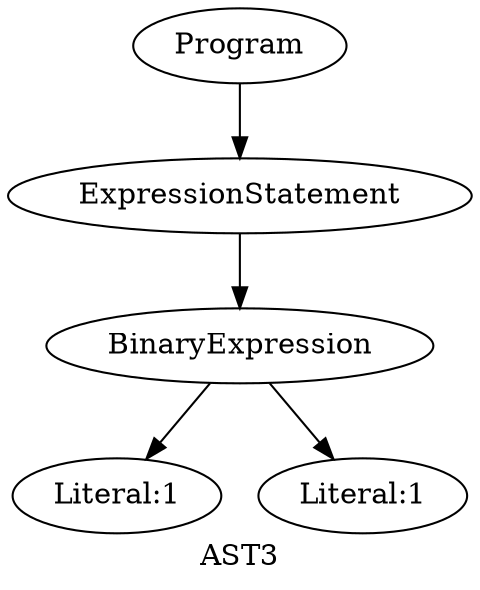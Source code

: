 digraph AST3 {
  graph [label="AST3"];
"0" [label="Program"]
"1" [label="ExpressionStatement"]
"2" [label="BinaryExpression"]
"3" [label="Literal:1"]
"4" [label="Literal:1"]
"0" -> "1"
"1" -> "2"
"2" -> "3"
"2" -> "4"
}
